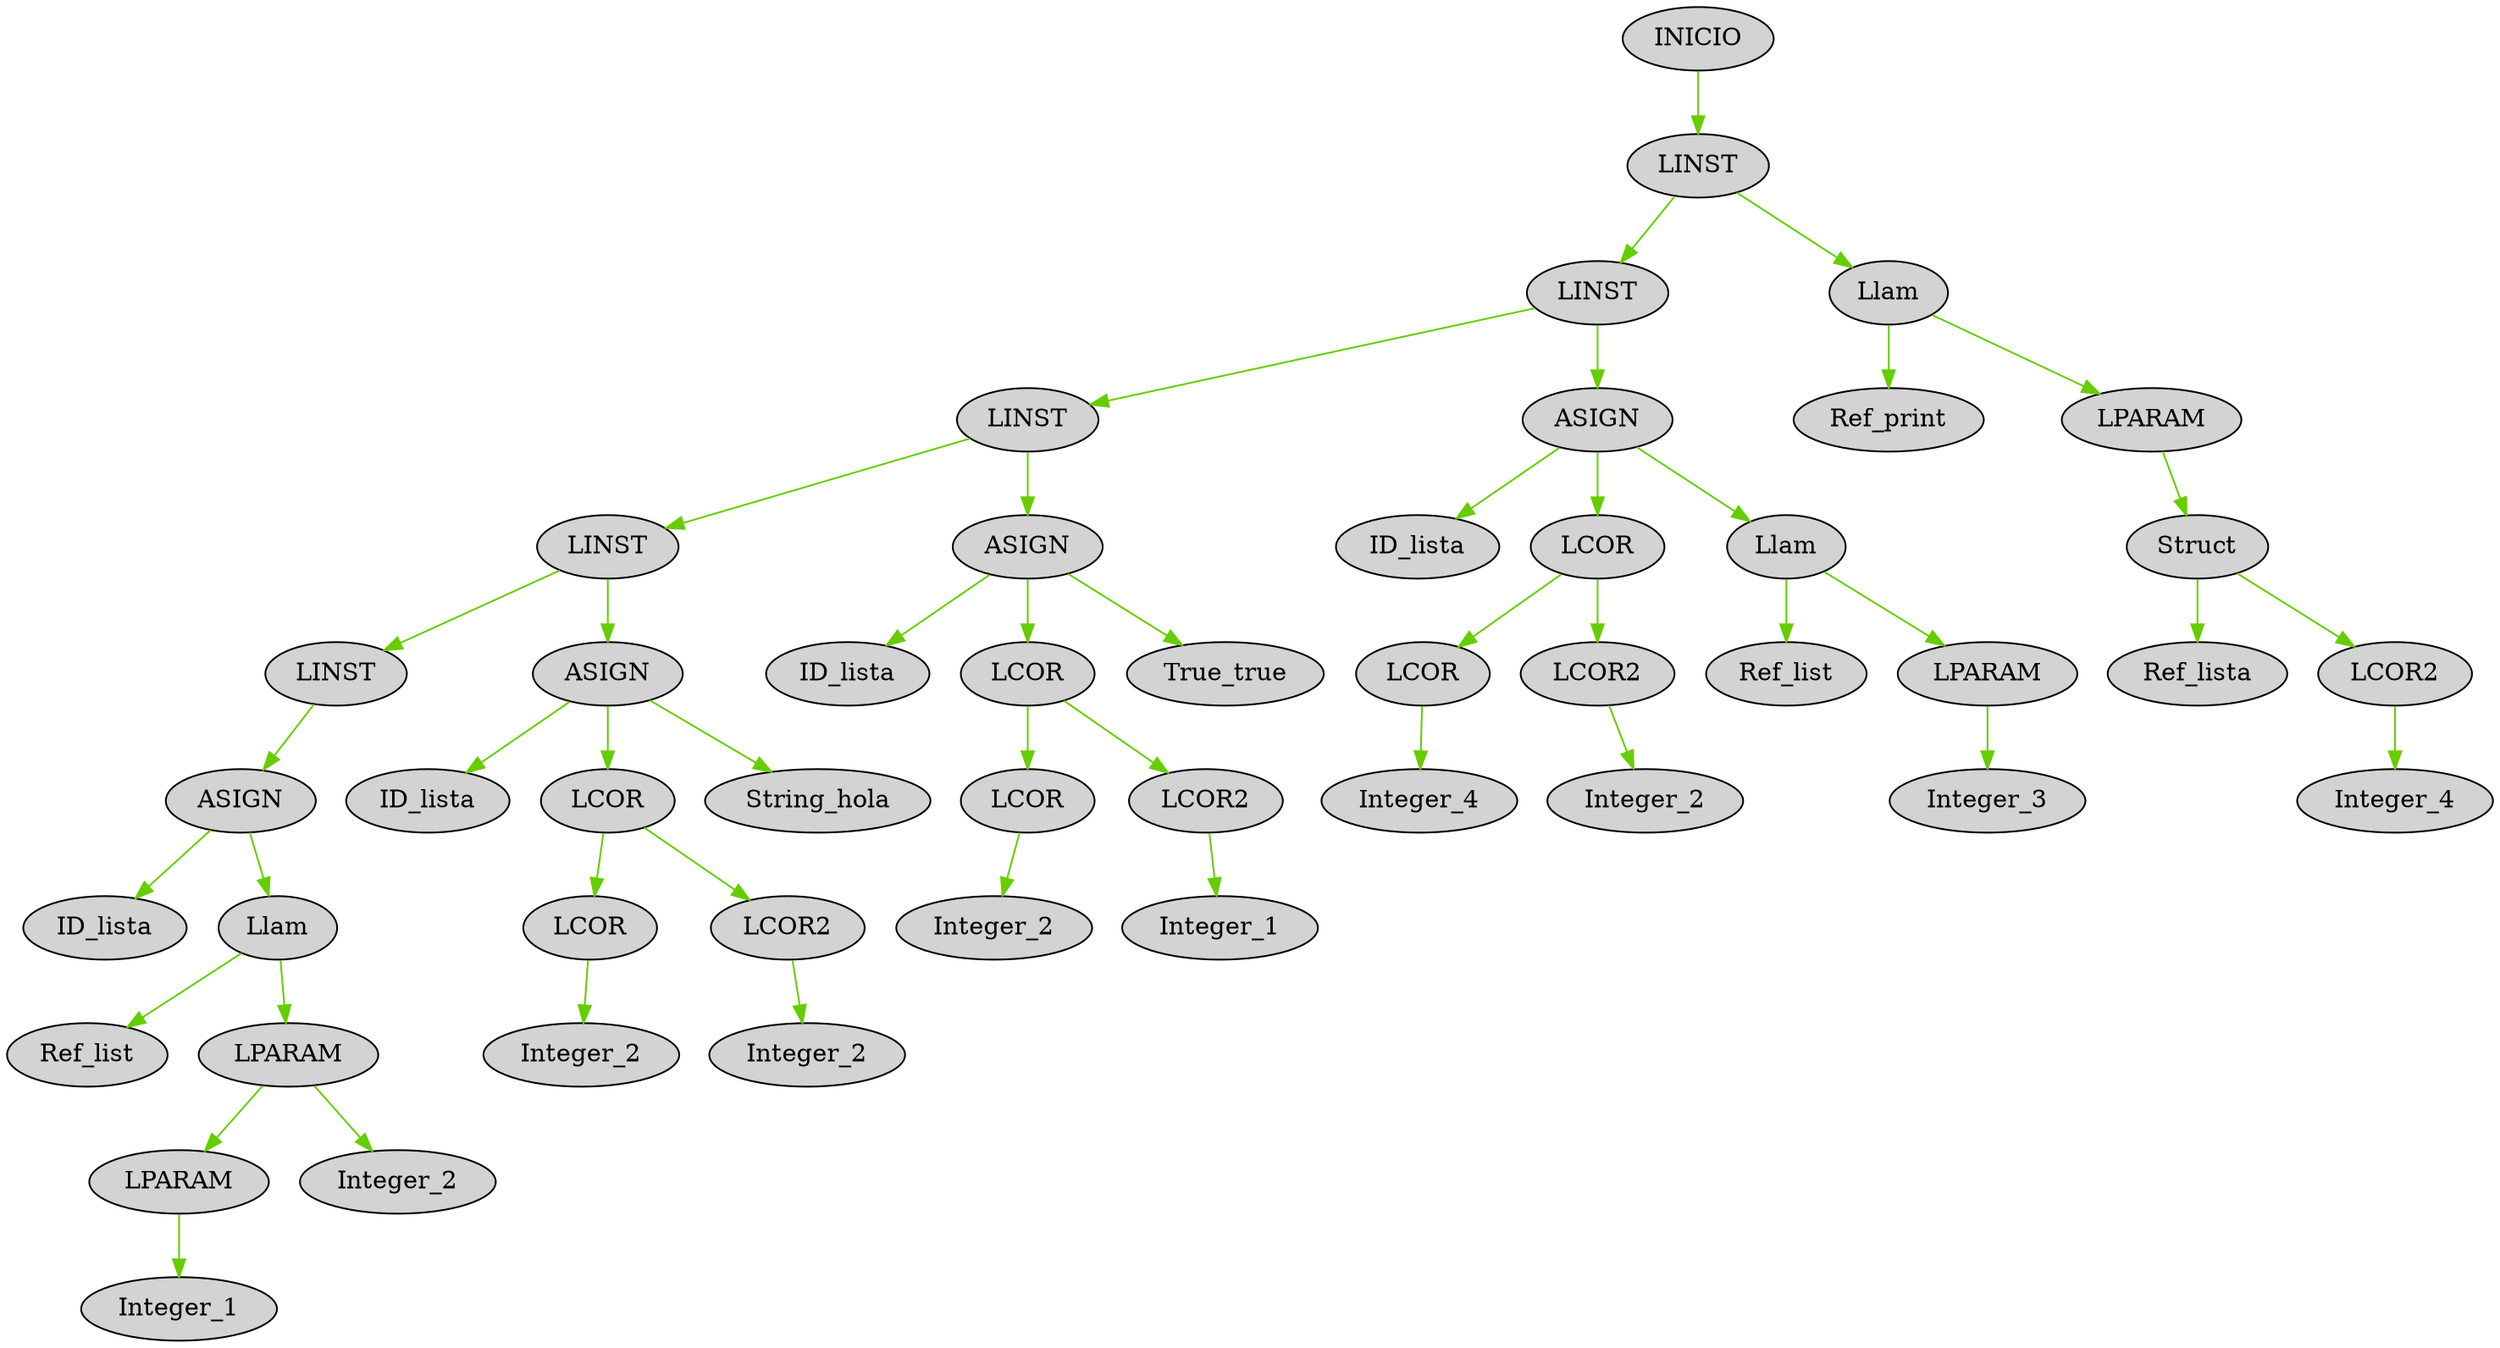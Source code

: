 digraph G { node[shape=oval, style=filled, collor=coral]; edge[color=chartreuse3]; rankdir=UD 

"47" [label="INICIO"]
"46" [label="LINST"]
"47" -> "46"
"46" [label="LINST"]
"38" [label="LINST"]
"46" -> "38"
"38" [label="LINST"]
"26" [label="LINST"]
"38" -> "26"
"26" [label="LINST"]
"17" [label="LINST"]
"26" -> "17"
"17" [label="LINST"]
"8" [label="LINST"]
"17" -> "8"
"8" [label="LINST"]
"7" [label="ASIGN"]
"8" -> "7"
"7" [label="ASIGN"]
"6" [label="ID_lista"]
"7" -> "6"
"7" [label="ASIGN"]
"5" [label="Llam"]
"7" -> "5"
"5" [label="Llam"]
"4" [label="Ref_list"]
"5" -> "4"
"5" [label="Llam"]
"3" [label="LPARAM"]
"5" -> "3"
"3" [label="LPARAM"]
"1" [label="LPARAM"]
"3" -> "1"
"1" [label="LPARAM"]
"0" [label="Integer_1"]
"1" -> "0"
"3" [label="LPARAM"]
"2" [label="Integer_2"]
"3" -> "2"
"17" [label="LINST"]
"16" [label="ASIGN"]
"17" -> "16"
"16" [label="ASIGN"]
"15" [label="ID_lista"]
"16" -> "15"
"16" [label="ASIGN"]
"13" [label="LCOR"]
"16" -> "13"
"13" [label="LCOR"]
"10" [label="LCOR"]
"13" -> "10"
"10" [label="LCOR"]
"9" [label="Integer_2"]
"10" -> "9"
"13" [label="LCOR"]
"12" [label="LCOR2"]
"13" -> "12"
"12" [label="LCOR2"]
"11" [label="Integer_2"]
"12" -> "11"
"16" [label="ASIGN"]
"14" [label="String_hola"]
"16" -> "14"
"26" [label="LINST"]
"25" [label="ASIGN"]
"26" -> "25"
"25" [label="ASIGN"]
"24" [label="ID_lista"]
"25" -> "24"
"25" [label="ASIGN"]
"22" [label="LCOR"]
"25" -> "22"
"22" [label="LCOR"]
"19" [label="LCOR"]
"22" -> "19"
"19" [label="LCOR"]
"18" [label="Integer_2"]
"19" -> "18"
"22" [label="LCOR"]
"21" [label="LCOR2"]
"22" -> "21"
"21" [label="LCOR2"]
"20" [label="Integer_1"]
"21" -> "20"
"25" [label="ASIGN"]
"23" [label="True_true"]
"25" -> "23"
"38" [label="LINST"]
"37" [label="ASIGN"]
"38" -> "37"
"37" [label="ASIGN"]
"36" [label="ID_lista"]
"37" -> "36"
"37" [label="ASIGN"]
"31" [label="LCOR"]
"37" -> "31"
"31" [label="LCOR"]
"28" [label="LCOR"]
"31" -> "28"
"28" [label="LCOR"]
"27" [label="Integer_4"]
"28" -> "27"
"31" [label="LCOR"]
"30" [label="LCOR2"]
"31" -> "30"
"30" [label="LCOR2"]
"29" [label="Integer_2"]
"30" -> "29"
"37" [label="ASIGN"]
"35" [label="Llam"]
"37" -> "35"
"35" [label="Llam"]
"34" [label="Ref_list"]
"35" -> "34"
"35" [label="Llam"]
"33" [label="LPARAM"]
"35" -> "33"
"33" [label="LPARAM"]
"32" [label="Integer_3"]
"33" -> "32"
"46" [label="LINST"]
"45" [label="Llam"]
"46" -> "45"
"45" [label="Llam"]
"44" [label="Ref_print"]
"45" -> "44"
"45" [label="Llam"]
"43" [label="LPARAM"]
"45" -> "43"
"43" [label="LPARAM"]
"42" [label="Struct"]
"43" -> "42"
"42" [label="Struct"]
"41" [label="Ref_lista"]
"42" -> "41"
"42" [label="Struct"]
"40" [label="LCOR2"]
"42" -> "40"
"40" [label="LCOR2"]
"39" [label="Integer_4"]
"40" -> "39"

}

